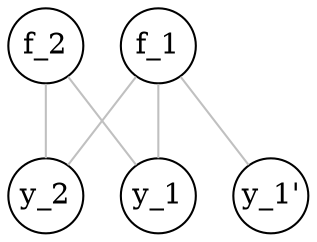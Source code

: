 graph Galvanic{
node[shape=circle,fixedsize=1]
edge[color="gray"]
	f_1--y_1  f_1--"y_1'"  f_1--y_2
	f_2--y_1  f_2--y_2
}
